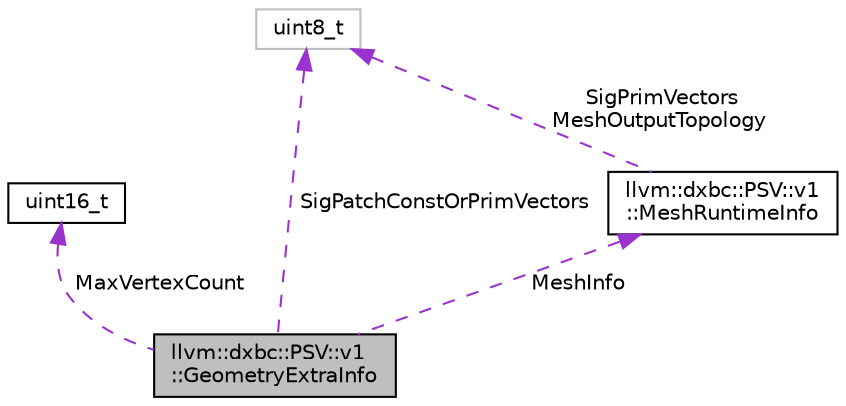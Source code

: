 digraph "llvm::dxbc::PSV::v1::GeometryExtraInfo"
{
 // LATEX_PDF_SIZE
  bgcolor="transparent";
  edge [fontname="Helvetica",fontsize="10",labelfontname="Helvetica",labelfontsize="10"];
  node [fontname="Helvetica",fontsize="10",shape=record];
  Node1 [label="llvm::dxbc::PSV::v1\l::GeometryExtraInfo",height=0.2,width=0.4,color="black", fillcolor="grey75", style="filled", fontcolor="black",tooltip=" "];
  Node2 -> Node1 [dir="back",color="darkorchid3",fontsize="10",style="dashed",label=" MaxVertexCount" ,fontname="Helvetica"];
  Node2 [label="uint16_t",height=0.2,width=0.4,color="black",URL="$classuint16__t.html",tooltip=" "];
  Node3 -> Node1 [dir="back",color="darkorchid3",fontsize="10",style="dashed",label=" MeshInfo" ,fontname="Helvetica"];
  Node3 [label="llvm::dxbc::PSV::v1\l::MeshRuntimeInfo",height=0.2,width=0.4,color="black",URL="$structllvm_1_1dxbc_1_1PSV_1_1v1_1_1MeshRuntimeInfo.html",tooltip=" "];
  Node4 -> Node3 [dir="back",color="darkorchid3",fontsize="10",style="dashed",label=" SigPrimVectors\nMeshOutputTopology" ,fontname="Helvetica"];
  Node4 [label="uint8_t",height=0.2,width=0.4,color="grey75",tooltip=" "];
  Node4 -> Node1 [dir="back",color="darkorchid3",fontsize="10",style="dashed",label=" SigPatchConstOrPrimVectors" ,fontname="Helvetica"];
}
